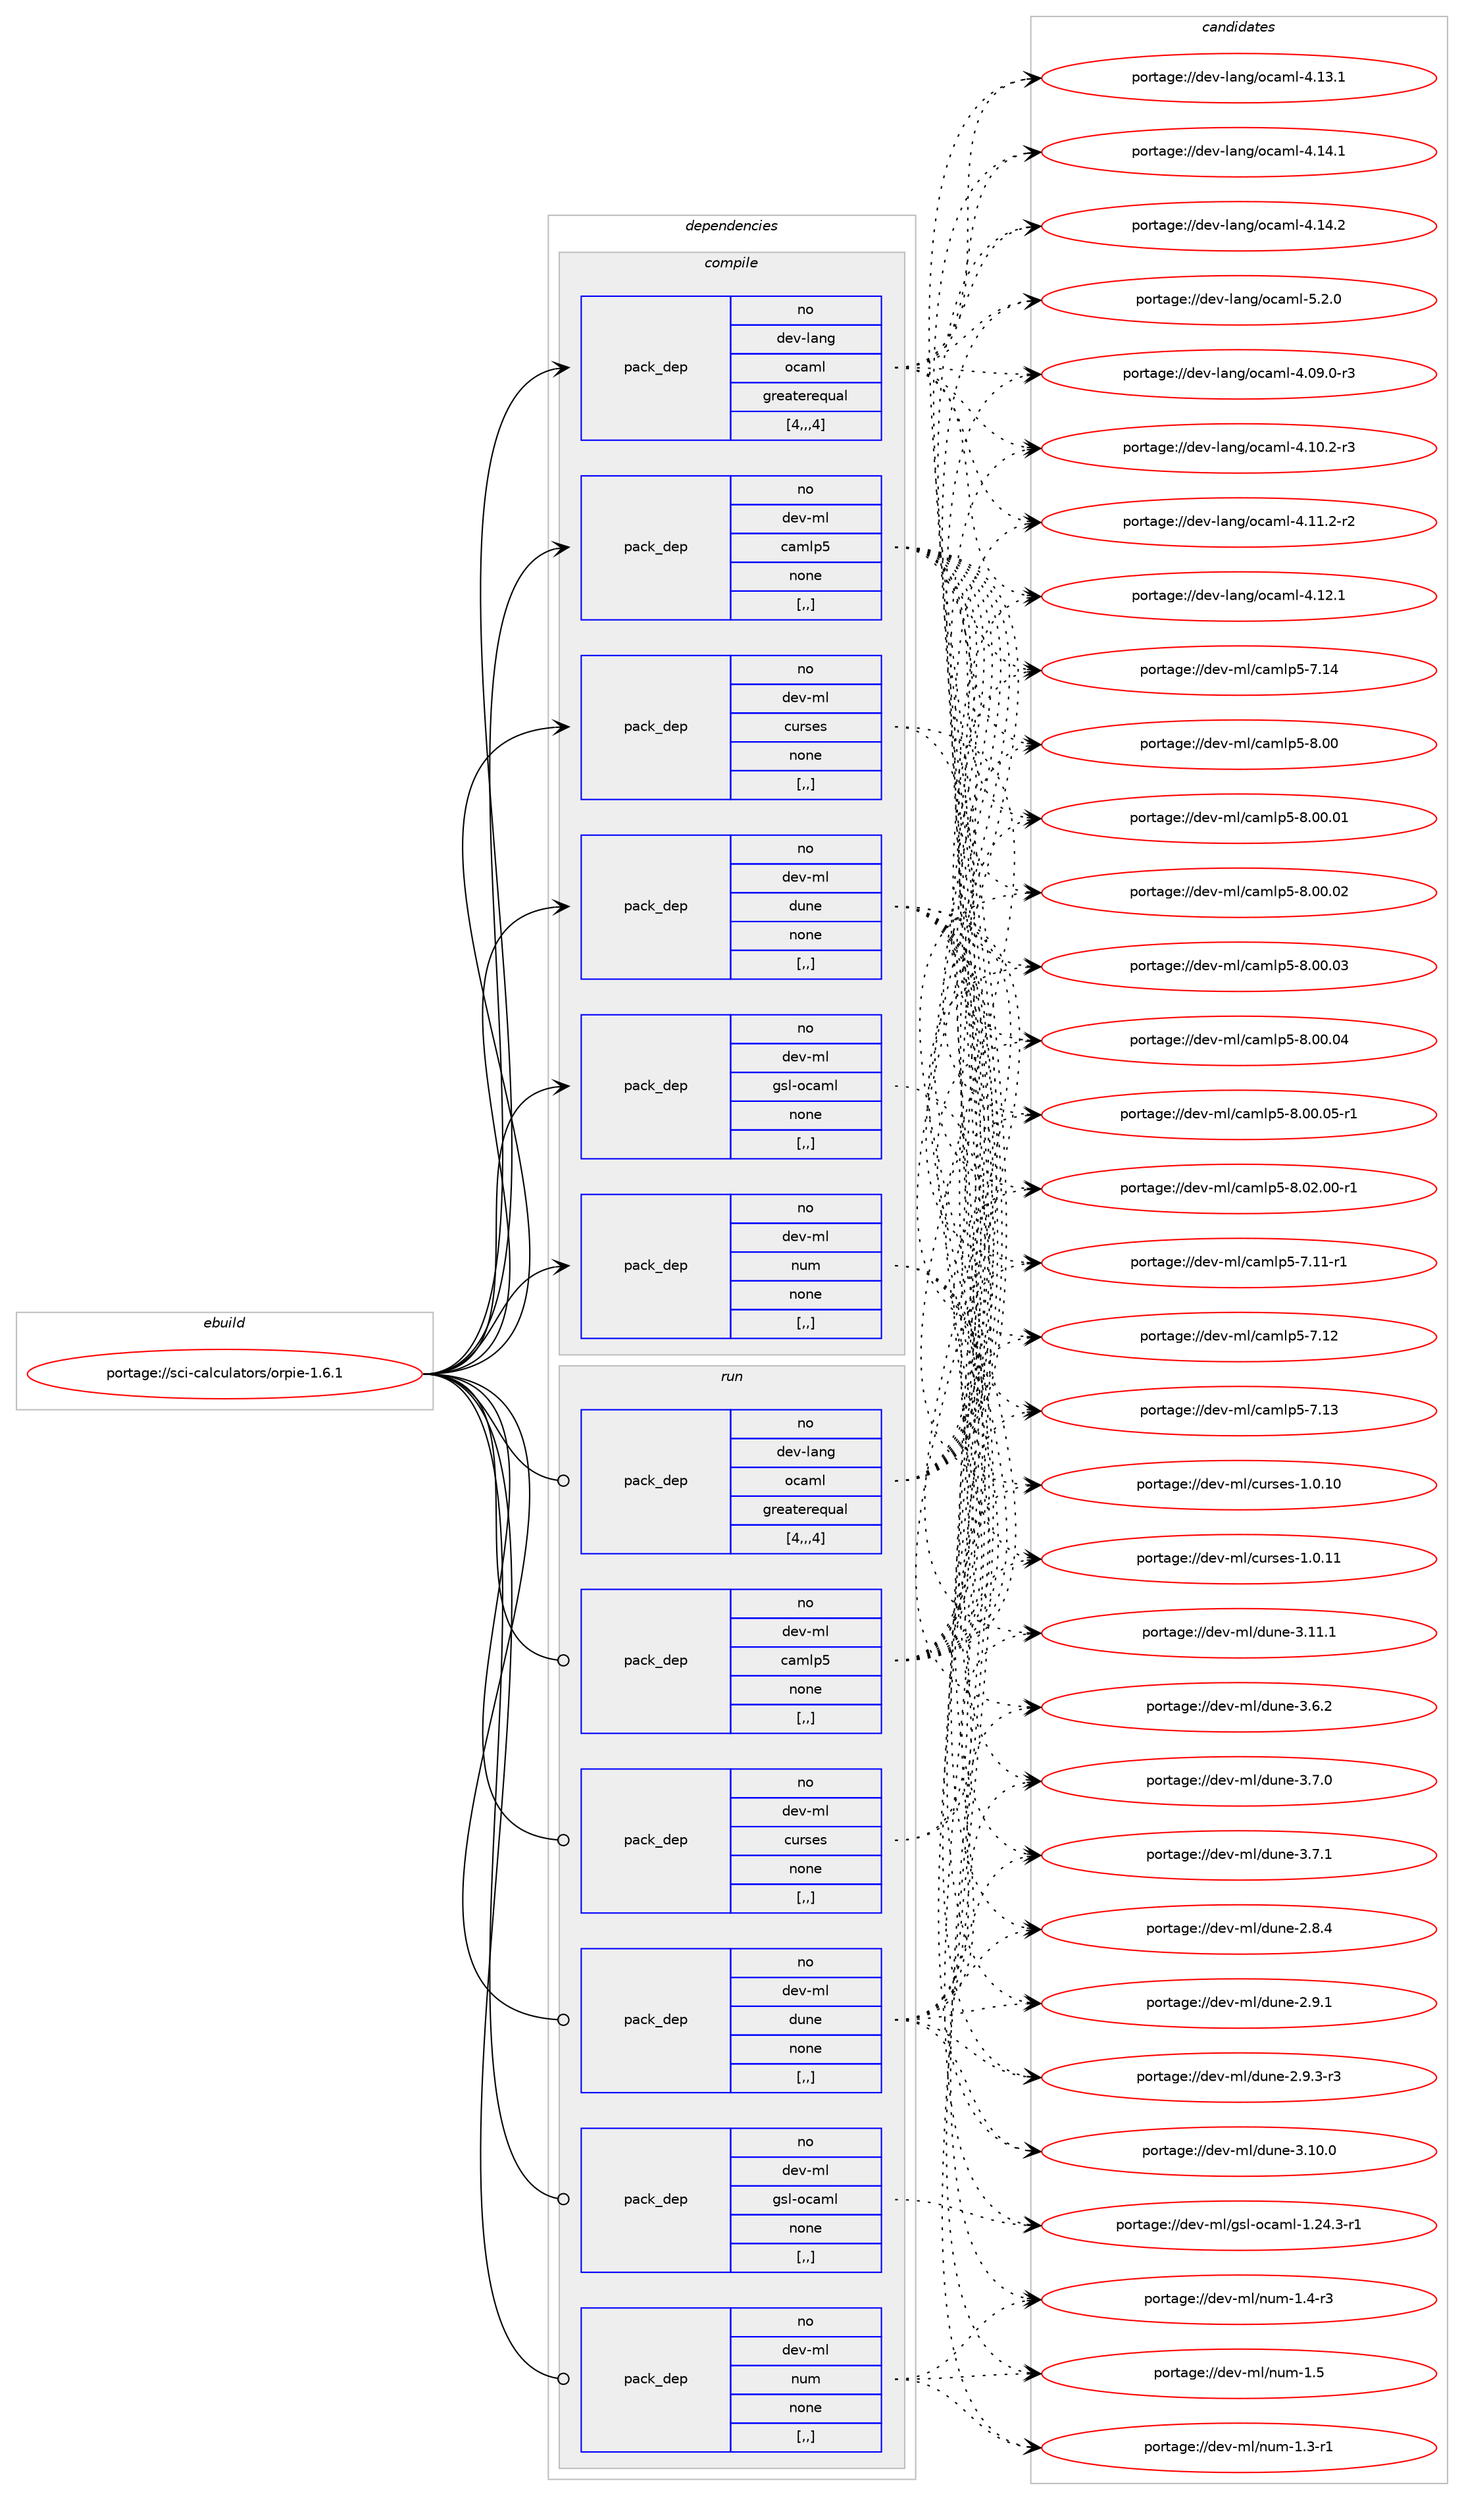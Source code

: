 digraph prolog {

# *************
# Graph options
# *************

newrank=true;
concentrate=true;
compound=true;
graph [rankdir=LR,fontname=Helvetica,fontsize=10,ranksep=1.5];#, ranksep=2.5, nodesep=0.2];
edge  [arrowhead=vee];
node  [fontname=Helvetica,fontsize=10];

# **********
# The ebuild
# **********

subgraph cluster_leftcol {
color=gray;
rank=same;
label=<<i>ebuild</i>>;
id [label="portage://sci-calculators/orpie-1.6.1", color=red, width=4, href="../sci-calculators/orpie-1.6.1.svg"];
}

# ****************
# The dependencies
# ****************

subgraph cluster_midcol {
color=gray;
label=<<i>dependencies</i>>;
subgraph cluster_compile {
fillcolor="#eeeeee";
style=filled;
label=<<i>compile</i>>;
subgraph pack279733 {
dependency384102 [label=<<TABLE BORDER="0" CELLBORDER="1" CELLSPACING="0" CELLPADDING="4" WIDTH="220"><TR><TD ROWSPAN="6" CELLPADDING="30">pack_dep</TD></TR><TR><TD WIDTH="110">no</TD></TR><TR><TD>dev-lang</TD></TR><TR><TD>ocaml</TD></TR><TR><TD>greaterequal</TD></TR><TR><TD>[4,,,4]</TD></TR></TABLE>>, shape=none, color=blue];
}
id:e -> dependency384102:w [weight=20,style="solid",arrowhead="vee"];
subgraph pack279734 {
dependency384103 [label=<<TABLE BORDER="0" CELLBORDER="1" CELLSPACING="0" CELLPADDING="4" WIDTH="220"><TR><TD ROWSPAN="6" CELLPADDING="30">pack_dep</TD></TR><TR><TD WIDTH="110">no</TD></TR><TR><TD>dev-ml</TD></TR><TR><TD>camlp5</TD></TR><TR><TD>none</TD></TR><TR><TD>[,,]</TD></TR></TABLE>>, shape=none, color=blue];
}
id:e -> dependency384103:w [weight=20,style="solid",arrowhead="vee"];
subgraph pack279735 {
dependency384104 [label=<<TABLE BORDER="0" CELLBORDER="1" CELLSPACING="0" CELLPADDING="4" WIDTH="220"><TR><TD ROWSPAN="6" CELLPADDING="30">pack_dep</TD></TR><TR><TD WIDTH="110">no</TD></TR><TR><TD>dev-ml</TD></TR><TR><TD>curses</TD></TR><TR><TD>none</TD></TR><TR><TD>[,,]</TD></TR></TABLE>>, shape=none, color=blue];
}
id:e -> dependency384104:w [weight=20,style="solid",arrowhead="vee"];
subgraph pack279736 {
dependency384105 [label=<<TABLE BORDER="0" CELLBORDER="1" CELLSPACING="0" CELLPADDING="4" WIDTH="220"><TR><TD ROWSPAN="6" CELLPADDING="30">pack_dep</TD></TR><TR><TD WIDTH="110">no</TD></TR><TR><TD>dev-ml</TD></TR><TR><TD>dune</TD></TR><TR><TD>none</TD></TR><TR><TD>[,,]</TD></TR></TABLE>>, shape=none, color=blue];
}
id:e -> dependency384105:w [weight=20,style="solid",arrowhead="vee"];
subgraph pack279737 {
dependency384106 [label=<<TABLE BORDER="0" CELLBORDER="1" CELLSPACING="0" CELLPADDING="4" WIDTH="220"><TR><TD ROWSPAN="6" CELLPADDING="30">pack_dep</TD></TR><TR><TD WIDTH="110">no</TD></TR><TR><TD>dev-ml</TD></TR><TR><TD>gsl-ocaml</TD></TR><TR><TD>none</TD></TR><TR><TD>[,,]</TD></TR></TABLE>>, shape=none, color=blue];
}
id:e -> dependency384106:w [weight=20,style="solid",arrowhead="vee"];
subgraph pack279738 {
dependency384107 [label=<<TABLE BORDER="0" CELLBORDER="1" CELLSPACING="0" CELLPADDING="4" WIDTH="220"><TR><TD ROWSPAN="6" CELLPADDING="30">pack_dep</TD></TR><TR><TD WIDTH="110">no</TD></TR><TR><TD>dev-ml</TD></TR><TR><TD>num</TD></TR><TR><TD>none</TD></TR><TR><TD>[,,]</TD></TR></TABLE>>, shape=none, color=blue];
}
id:e -> dependency384107:w [weight=20,style="solid",arrowhead="vee"];
}
subgraph cluster_compileandrun {
fillcolor="#eeeeee";
style=filled;
label=<<i>compile and run</i>>;
}
subgraph cluster_run {
fillcolor="#eeeeee";
style=filled;
label=<<i>run</i>>;
subgraph pack279739 {
dependency384108 [label=<<TABLE BORDER="0" CELLBORDER="1" CELLSPACING="0" CELLPADDING="4" WIDTH="220"><TR><TD ROWSPAN="6" CELLPADDING="30">pack_dep</TD></TR><TR><TD WIDTH="110">no</TD></TR><TR><TD>dev-lang</TD></TR><TR><TD>ocaml</TD></TR><TR><TD>greaterequal</TD></TR><TR><TD>[4,,,4]</TD></TR></TABLE>>, shape=none, color=blue];
}
id:e -> dependency384108:w [weight=20,style="solid",arrowhead="odot"];
subgraph pack279740 {
dependency384109 [label=<<TABLE BORDER="0" CELLBORDER="1" CELLSPACING="0" CELLPADDING="4" WIDTH="220"><TR><TD ROWSPAN="6" CELLPADDING="30">pack_dep</TD></TR><TR><TD WIDTH="110">no</TD></TR><TR><TD>dev-ml</TD></TR><TR><TD>camlp5</TD></TR><TR><TD>none</TD></TR><TR><TD>[,,]</TD></TR></TABLE>>, shape=none, color=blue];
}
id:e -> dependency384109:w [weight=20,style="solid",arrowhead="odot"];
subgraph pack279741 {
dependency384110 [label=<<TABLE BORDER="0" CELLBORDER="1" CELLSPACING="0" CELLPADDING="4" WIDTH="220"><TR><TD ROWSPAN="6" CELLPADDING="30">pack_dep</TD></TR><TR><TD WIDTH="110">no</TD></TR><TR><TD>dev-ml</TD></TR><TR><TD>curses</TD></TR><TR><TD>none</TD></TR><TR><TD>[,,]</TD></TR></TABLE>>, shape=none, color=blue];
}
id:e -> dependency384110:w [weight=20,style="solid",arrowhead="odot"];
subgraph pack279742 {
dependency384111 [label=<<TABLE BORDER="0" CELLBORDER="1" CELLSPACING="0" CELLPADDING="4" WIDTH="220"><TR><TD ROWSPAN="6" CELLPADDING="30">pack_dep</TD></TR><TR><TD WIDTH="110">no</TD></TR><TR><TD>dev-ml</TD></TR><TR><TD>dune</TD></TR><TR><TD>none</TD></TR><TR><TD>[,,]</TD></TR></TABLE>>, shape=none, color=blue];
}
id:e -> dependency384111:w [weight=20,style="solid",arrowhead="odot"];
subgraph pack279743 {
dependency384112 [label=<<TABLE BORDER="0" CELLBORDER="1" CELLSPACING="0" CELLPADDING="4" WIDTH="220"><TR><TD ROWSPAN="6" CELLPADDING="30">pack_dep</TD></TR><TR><TD WIDTH="110">no</TD></TR><TR><TD>dev-ml</TD></TR><TR><TD>gsl-ocaml</TD></TR><TR><TD>none</TD></TR><TR><TD>[,,]</TD></TR></TABLE>>, shape=none, color=blue];
}
id:e -> dependency384112:w [weight=20,style="solid",arrowhead="odot"];
subgraph pack279744 {
dependency384113 [label=<<TABLE BORDER="0" CELLBORDER="1" CELLSPACING="0" CELLPADDING="4" WIDTH="220"><TR><TD ROWSPAN="6" CELLPADDING="30">pack_dep</TD></TR><TR><TD WIDTH="110">no</TD></TR><TR><TD>dev-ml</TD></TR><TR><TD>num</TD></TR><TR><TD>none</TD></TR><TR><TD>[,,]</TD></TR></TABLE>>, shape=none, color=blue];
}
id:e -> dependency384113:w [weight=20,style="solid",arrowhead="odot"];
}
}

# **************
# The candidates
# **************

subgraph cluster_choices {
rank=same;
color=gray;
label=<<i>candidates</i>>;

subgraph choice279733 {
color=black;
nodesep=1;
choice1001011184510897110103471119997109108455246485746484511451 [label="portage://dev-lang/ocaml-4.09.0-r3", color=red, width=4,href="../dev-lang/ocaml-4.09.0-r3.svg"];
choice1001011184510897110103471119997109108455246494846504511451 [label="portage://dev-lang/ocaml-4.10.2-r3", color=red, width=4,href="../dev-lang/ocaml-4.10.2-r3.svg"];
choice1001011184510897110103471119997109108455246494946504511450 [label="portage://dev-lang/ocaml-4.11.2-r2", color=red, width=4,href="../dev-lang/ocaml-4.11.2-r2.svg"];
choice100101118451089711010347111999710910845524649504649 [label="portage://dev-lang/ocaml-4.12.1", color=red, width=4,href="../dev-lang/ocaml-4.12.1.svg"];
choice100101118451089711010347111999710910845524649514649 [label="portage://dev-lang/ocaml-4.13.1", color=red, width=4,href="../dev-lang/ocaml-4.13.1.svg"];
choice100101118451089711010347111999710910845524649524649 [label="portage://dev-lang/ocaml-4.14.1", color=red, width=4,href="../dev-lang/ocaml-4.14.1.svg"];
choice100101118451089711010347111999710910845524649524650 [label="portage://dev-lang/ocaml-4.14.2", color=red, width=4,href="../dev-lang/ocaml-4.14.2.svg"];
choice1001011184510897110103471119997109108455346504648 [label="portage://dev-lang/ocaml-5.2.0", color=red, width=4,href="../dev-lang/ocaml-5.2.0.svg"];
dependency384102:e -> choice1001011184510897110103471119997109108455246485746484511451:w [style=dotted,weight="100"];
dependency384102:e -> choice1001011184510897110103471119997109108455246494846504511451:w [style=dotted,weight="100"];
dependency384102:e -> choice1001011184510897110103471119997109108455246494946504511450:w [style=dotted,weight="100"];
dependency384102:e -> choice100101118451089711010347111999710910845524649504649:w [style=dotted,weight="100"];
dependency384102:e -> choice100101118451089711010347111999710910845524649514649:w [style=dotted,weight="100"];
dependency384102:e -> choice100101118451089711010347111999710910845524649524649:w [style=dotted,weight="100"];
dependency384102:e -> choice100101118451089711010347111999710910845524649524650:w [style=dotted,weight="100"];
dependency384102:e -> choice1001011184510897110103471119997109108455346504648:w [style=dotted,weight="100"];
}
subgraph choice279734 {
color=black;
nodesep=1;
choice100101118451091084799971091081125345554649494511449 [label="portage://dev-ml/camlp5-7.11-r1", color=red, width=4,href="../dev-ml/camlp5-7.11-r1.svg"];
choice10010111845109108479997109108112534555464950 [label="portage://dev-ml/camlp5-7.12", color=red, width=4,href="../dev-ml/camlp5-7.12.svg"];
choice10010111845109108479997109108112534555464951 [label="portage://dev-ml/camlp5-7.13", color=red, width=4,href="../dev-ml/camlp5-7.13.svg"];
choice10010111845109108479997109108112534555464952 [label="portage://dev-ml/camlp5-7.14", color=red, width=4,href="../dev-ml/camlp5-7.14.svg"];
choice10010111845109108479997109108112534556464848 [label="portage://dev-ml/camlp5-8.00", color=red, width=4,href="../dev-ml/camlp5-8.00.svg"];
choice10010111845109108479997109108112534556464848464849 [label="portage://dev-ml/camlp5-8.00.01", color=red, width=4,href="../dev-ml/camlp5-8.00.01.svg"];
choice10010111845109108479997109108112534556464848464850 [label="portage://dev-ml/camlp5-8.00.02", color=red, width=4,href="../dev-ml/camlp5-8.00.02.svg"];
choice10010111845109108479997109108112534556464848464851 [label="portage://dev-ml/camlp5-8.00.03", color=red, width=4,href="../dev-ml/camlp5-8.00.03.svg"];
choice10010111845109108479997109108112534556464848464852 [label="portage://dev-ml/camlp5-8.00.04", color=red, width=4,href="../dev-ml/camlp5-8.00.04.svg"];
choice100101118451091084799971091081125345564648484648534511449 [label="portage://dev-ml/camlp5-8.00.05-r1", color=red, width=4,href="../dev-ml/camlp5-8.00.05-r1.svg"];
choice100101118451091084799971091081125345564648504648484511449 [label="portage://dev-ml/camlp5-8.02.00-r1", color=red, width=4,href="../dev-ml/camlp5-8.02.00-r1.svg"];
dependency384103:e -> choice100101118451091084799971091081125345554649494511449:w [style=dotted,weight="100"];
dependency384103:e -> choice10010111845109108479997109108112534555464950:w [style=dotted,weight="100"];
dependency384103:e -> choice10010111845109108479997109108112534555464951:w [style=dotted,weight="100"];
dependency384103:e -> choice10010111845109108479997109108112534555464952:w [style=dotted,weight="100"];
dependency384103:e -> choice10010111845109108479997109108112534556464848:w [style=dotted,weight="100"];
dependency384103:e -> choice10010111845109108479997109108112534556464848464849:w [style=dotted,weight="100"];
dependency384103:e -> choice10010111845109108479997109108112534556464848464850:w [style=dotted,weight="100"];
dependency384103:e -> choice10010111845109108479997109108112534556464848464851:w [style=dotted,weight="100"];
dependency384103:e -> choice10010111845109108479997109108112534556464848464852:w [style=dotted,weight="100"];
dependency384103:e -> choice100101118451091084799971091081125345564648484648534511449:w [style=dotted,weight="100"];
dependency384103:e -> choice100101118451091084799971091081125345564648504648484511449:w [style=dotted,weight="100"];
}
subgraph choice279735 {
color=black;
nodesep=1;
choice10010111845109108479911711411510111545494648464948 [label="portage://dev-ml/curses-1.0.10", color=red, width=4,href="../dev-ml/curses-1.0.10.svg"];
choice10010111845109108479911711411510111545494648464949 [label="portage://dev-ml/curses-1.0.11", color=red, width=4,href="../dev-ml/curses-1.0.11.svg"];
dependency384104:e -> choice10010111845109108479911711411510111545494648464948:w [style=dotted,weight="100"];
dependency384104:e -> choice10010111845109108479911711411510111545494648464949:w [style=dotted,weight="100"];
}
subgraph choice279736 {
color=black;
nodesep=1;
choice1001011184510910847100117110101455046564652 [label="portage://dev-ml/dune-2.8.4", color=red, width=4,href="../dev-ml/dune-2.8.4.svg"];
choice1001011184510910847100117110101455046574649 [label="portage://dev-ml/dune-2.9.1", color=red, width=4,href="../dev-ml/dune-2.9.1.svg"];
choice10010111845109108471001171101014550465746514511451 [label="portage://dev-ml/dune-2.9.3-r3", color=red, width=4,href="../dev-ml/dune-2.9.3-r3.svg"];
choice100101118451091084710011711010145514649484648 [label="portage://dev-ml/dune-3.10.0", color=red, width=4,href="../dev-ml/dune-3.10.0.svg"];
choice100101118451091084710011711010145514649494649 [label="portage://dev-ml/dune-3.11.1", color=red, width=4,href="../dev-ml/dune-3.11.1.svg"];
choice1001011184510910847100117110101455146544650 [label="portage://dev-ml/dune-3.6.2", color=red, width=4,href="../dev-ml/dune-3.6.2.svg"];
choice1001011184510910847100117110101455146554648 [label="portage://dev-ml/dune-3.7.0", color=red, width=4,href="../dev-ml/dune-3.7.0.svg"];
choice1001011184510910847100117110101455146554649 [label="portage://dev-ml/dune-3.7.1", color=red, width=4,href="../dev-ml/dune-3.7.1.svg"];
dependency384105:e -> choice1001011184510910847100117110101455046564652:w [style=dotted,weight="100"];
dependency384105:e -> choice1001011184510910847100117110101455046574649:w [style=dotted,weight="100"];
dependency384105:e -> choice10010111845109108471001171101014550465746514511451:w [style=dotted,weight="100"];
dependency384105:e -> choice100101118451091084710011711010145514649484648:w [style=dotted,weight="100"];
dependency384105:e -> choice100101118451091084710011711010145514649494649:w [style=dotted,weight="100"];
dependency384105:e -> choice1001011184510910847100117110101455146544650:w [style=dotted,weight="100"];
dependency384105:e -> choice1001011184510910847100117110101455146554648:w [style=dotted,weight="100"];
dependency384105:e -> choice1001011184510910847100117110101455146554649:w [style=dotted,weight="100"];
}
subgraph choice279737 {
color=black;
nodesep=1;
choice1001011184510910847103115108451119997109108454946505246514511449 [label="portage://dev-ml/gsl-ocaml-1.24.3-r1", color=red, width=4,href="../dev-ml/gsl-ocaml-1.24.3-r1.svg"];
dependency384106:e -> choice1001011184510910847103115108451119997109108454946505246514511449:w [style=dotted,weight="100"];
}
subgraph choice279738 {
color=black;
nodesep=1;
choice1001011184510910847110117109454946514511449 [label="portage://dev-ml/num-1.3-r1", color=red, width=4,href="../dev-ml/num-1.3-r1.svg"];
choice1001011184510910847110117109454946524511451 [label="portage://dev-ml/num-1.4-r3", color=red, width=4,href="../dev-ml/num-1.4-r3.svg"];
choice100101118451091084711011710945494653 [label="portage://dev-ml/num-1.5", color=red, width=4,href="../dev-ml/num-1.5.svg"];
dependency384107:e -> choice1001011184510910847110117109454946514511449:w [style=dotted,weight="100"];
dependency384107:e -> choice1001011184510910847110117109454946524511451:w [style=dotted,weight="100"];
dependency384107:e -> choice100101118451091084711011710945494653:w [style=dotted,weight="100"];
}
subgraph choice279739 {
color=black;
nodesep=1;
choice1001011184510897110103471119997109108455246485746484511451 [label="portage://dev-lang/ocaml-4.09.0-r3", color=red, width=4,href="../dev-lang/ocaml-4.09.0-r3.svg"];
choice1001011184510897110103471119997109108455246494846504511451 [label="portage://dev-lang/ocaml-4.10.2-r3", color=red, width=4,href="../dev-lang/ocaml-4.10.2-r3.svg"];
choice1001011184510897110103471119997109108455246494946504511450 [label="portage://dev-lang/ocaml-4.11.2-r2", color=red, width=4,href="../dev-lang/ocaml-4.11.2-r2.svg"];
choice100101118451089711010347111999710910845524649504649 [label="portage://dev-lang/ocaml-4.12.1", color=red, width=4,href="../dev-lang/ocaml-4.12.1.svg"];
choice100101118451089711010347111999710910845524649514649 [label="portage://dev-lang/ocaml-4.13.1", color=red, width=4,href="../dev-lang/ocaml-4.13.1.svg"];
choice100101118451089711010347111999710910845524649524649 [label="portage://dev-lang/ocaml-4.14.1", color=red, width=4,href="../dev-lang/ocaml-4.14.1.svg"];
choice100101118451089711010347111999710910845524649524650 [label="portage://dev-lang/ocaml-4.14.2", color=red, width=4,href="../dev-lang/ocaml-4.14.2.svg"];
choice1001011184510897110103471119997109108455346504648 [label="portage://dev-lang/ocaml-5.2.0", color=red, width=4,href="../dev-lang/ocaml-5.2.0.svg"];
dependency384108:e -> choice1001011184510897110103471119997109108455246485746484511451:w [style=dotted,weight="100"];
dependency384108:e -> choice1001011184510897110103471119997109108455246494846504511451:w [style=dotted,weight="100"];
dependency384108:e -> choice1001011184510897110103471119997109108455246494946504511450:w [style=dotted,weight="100"];
dependency384108:e -> choice100101118451089711010347111999710910845524649504649:w [style=dotted,weight="100"];
dependency384108:e -> choice100101118451089711010347111999710910845524649514649:w [style=dotted,weight="100"];
dependency384108:e -> choice100101118451089711010347111999710910845524649524649:w [style=dotted,weight="100"];
dependency384108:e -> choice100101118451089711010347111999710910845524649524650:w [style=dotted,weight="100"];
dependency384108:e -> choice1001011184510897110103471119997109108455346504648:w [style=dotted,weight="100"];
}
subgraph choice279740 {
color=black;
nodesep=1;
choice100101118451091084799971091081125345554649494511449 [label="portage://dev-ml/camlp5-7.11-r1", color=red, width=4,href="../dev-ml/camlp5-7.11-r1.svg"];
choice10010111845109108479997109108112534555464950 [label="portage://dev-ml/camlp5-7.12", color=red, width=4,href="../dev-ml/camlp5-7.12.svg"];
choice10010111845109108479997109108112534555464951 [label="portage://dev-ml/camlp5-7.13", color=red, width=4,href="../dev-ml/camlp5-7.13.svg"];
choice10010111845109108479997109108112534555464952 [label="portage://dev-ml/camlp5-7.14", color=red, width=4,href="../dev-ml/camlp5-7.14.svg"];
choice10010111845109108479997109108112534556464848 [label="portage://dev-ml/camlp5-8.00", color=red, width=4,href="../dev-ml/camlp5-8.00.svg"];
choice10010111845109108479997109108112534556464848464849 [label="portage://dev-ml/camlp5-8.00.01", color=red, width=4,href="../dev-ml/camlp5-8.00.01.svg"];
choice10010111845109108479997109108112534556464848464850 [label="portage://dev-ml/camlp5-8.00.02", color=red, width=4,href="../dev-ml/camlp5-8.00.02.svg"];
choice10010111845109108479997109108112534556464848464851 [label="portage://dev-ml/camlp5-8.00.03", color=red, width=4,href="../dev-ml/camlp5-8.00.03.svg"];
choice10010111845109108479997109108112534556464848464852 [label="portage://dev-ml/camlp5-8.00.04", color=red, width=4,href="../dev-ml/camlp5-8.00.04.svg"];
choice100101118451091084799971091081125345564648484648534511449 [label="portage://dev-ml/camlp5-8.00.05-r1", color=red, width=4,href="../dev-ml/camlp5-8.00.05-r1.svg"];
choice100101118451091084799971091081125345564648504648484511449 [label="portage://dev-ml/camlp5-8.02.00-r1", color=red, width=4,href="../dev-ml/camlp5-8.02.00-r1.svg"];
dependency384109:e -> choice100101118451091084799971091081125345554649494511449:w [style=dotted,weight="100"];
dependency384109:e -> choice10010111845109108479997109108112534555464950:w [style=dotted,weight="100"];
dependency384109:e -> choice10010111845109108479997109108112534555464951:w [style=dotted,weight="100"];
dependency384109:e -> choice10010111845109108479997109108112534555464952:w [style=dotted,weight="100"];
dependency384109:e -> choice10010111845109108479997109108112534556464848:w [style=dotted,weight="100"];
dependency384109:e -> choice10010111845109108479997109108112534556464848464849:w [style=dotted,weight="100"];
dependency384109:e -> choice10010111845109108479997109108112534556464848464850:w [style=dotted,weight="100"];
dependency384109:e -> choice10010111845109108479997109108112534556464848464851:w [style=dotted,weight="100"];
dependency384109:e -> choice10010111845109108479997109108112534556464848464852:w [style=dotted,weight="100"];
dependency384109:e -> choice100101118451091084799971091081125345564648484648534511449:w [style=dotted,weight="100"];
dependency384109:e -> choice100101118451091084799971091081125345564648504648484511449:w [style=dotted,weight="100"];
}
subgraph choice279741 {
color=black;
nodesep=1;
choice10010111845109108479911711411510111545494648464948 [label="portage://dev-ml/curses-1.0.10", color=red, width=4,href="../dev-ml/curses-1.0.10.svg"];
choice10010111845109108479911711411510111545494648464949 [label="portage://dev-ml/curses-1.0.11", color=red, width=4,href="../dev-ml/curses-1.0.11.svg"];
dependency384110:e -> choice10010111845109108479911711411510111545494648464948:w [style=dotted,weight="100"];
dependency384110:e -> choice10010111845109108479911711411510111545494648464949:w [style=dotted,weight="100"];
}
subgraph choice279742 {
color=black;
nodesep=1;
choice1001011184510910847100117110101455046564652 [label="portage://dev-ml/dune-2.8.4", color=red, width=4,href="../dev-ml/dune-2.8.4.svg"];
choice1001011184510910847100117110101455046574649 [label="portage://dev-ml/dune-2.9.1", color=red, width=4,href="../dev-ml/dune-2.9.1.svg"];
choice10010111845109108471001171101014550465746514511451 [label="portage://dev-ml/dune-2.9.3-r3", color=red, width=4,href="../dev-ml/dune-2.9.3-r3.svg"];
choice100101118451091084710011711010145514649484648 [label="portage://dev-ml/dune-3.10.0", color=red, width=4,href="../dev-ml/dune-3.10.0.svg"];
choice100101118451091084710011711010145514649494649 [label="portage://dev-ml/dune-3.11.1", color=red, width=4,href="../dev-ml/dune-3.11.1.svg"];
choice1001011184510910847100117110101455146544650 [label="portage://dev-ml/dune-3.6.2", color=red, width=4,href="../dev-ml/dune-3.6.2.svg"];
choice1001011184510910847100117110101455146554648 [label="portage://dev-ml/dune-3.7.0", color=red, width=4,href="../dev-ml/dune-3.7.0.svg"];
choice1001011184510910847100117110101455146554649 [label="portage://dev-ml/dune-3.7.1", color=red, width=4,href="../dev-ml/dune-3.7.1.svg"];
dependency384111:e -> choice1001011184510910847100117110101455046564652:w [style=dotted,weight="100"];
dependency384111:e -> choice1001011184510910847100117110101455046574649:w [style=dotted,weight="100"];
dependency384111:e -> choice10010111845109108471001171101014550465746514511451:w [style=dotted,weight="100"];
dependency384111:e -> choice100101118451091084710011711010145514649484648:w [style=dotted,weight="100"];
dependency384111:e -> choice100101118451091084710011711010145514649494649:w [style=dotted,weight="100"];
dependency384111:e -> choice1001011184510910847100117110101455146544650:w [style=dotted,weight="100"];
dependency384111:e -> choice1001011184510910847100117110101455146554648:w [style=dotted,weight="100"];
dependency384111:e -> choice1001011184510910847100117110101455146554649:w [style=dotted,weight="100"];
}
subgraph choice279743 {
color=black;
nodesep=1;
choice1001011184510910847103115108451119997109108454946505246514511449 [label="portage://dev-ml/gsl-ocaml-1.24.3-r1", color=red, width=4,href="../dev-ml/gsl-ocaml-1.24.3-r1.svg"];
dependency384112:e -> choice1001011184510910847103115108451119997109108454946505246514511449:w [style=dotted,weight="100"];
}
subgraph choice279744 {
color=black;
nodesep=1;
choice1001011184510910847110117109454946514511449 [label="portage://dev-ml/num-1.3-r1", color=red, width=4,href="../dev-ml/num-1.3-r1.svg"];
choice1001011184510910847110117109454946524511451 [label="portage://dev-ml/num-1.4-r3", color=red, width=4,href="../dev-ml/num-1.4-r3.svg"];
choice100101118451091084711011710945494653 [label="portage://dev-ml/num-1.5", color=red, width=4,href="../dev-ml/num-1.5.svg"];
dependency384113:e -> choice1001011184510910847110117109454946514511449:w [style=dotted,weight="100"];
dependency384113:e -> choice1001011184510910847110117109454946524511451:w [style=dotted,weight="100"];
dependency384113:e -> choice100101118451091084711011710945494653:w [style=dotted,weight="100"];
}
}

}
